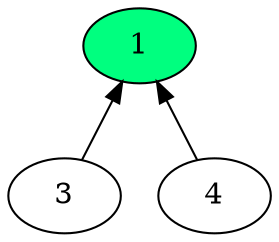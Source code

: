 digraph time_source_tree {
  rankdir="BT";
  "3" -> "1";
  "4" -> "1";
  "1" [fillcolor="yellow" style="filled"];
  "1" [rank="source" fillcolor="#00FF7F" style="filled"];
}
